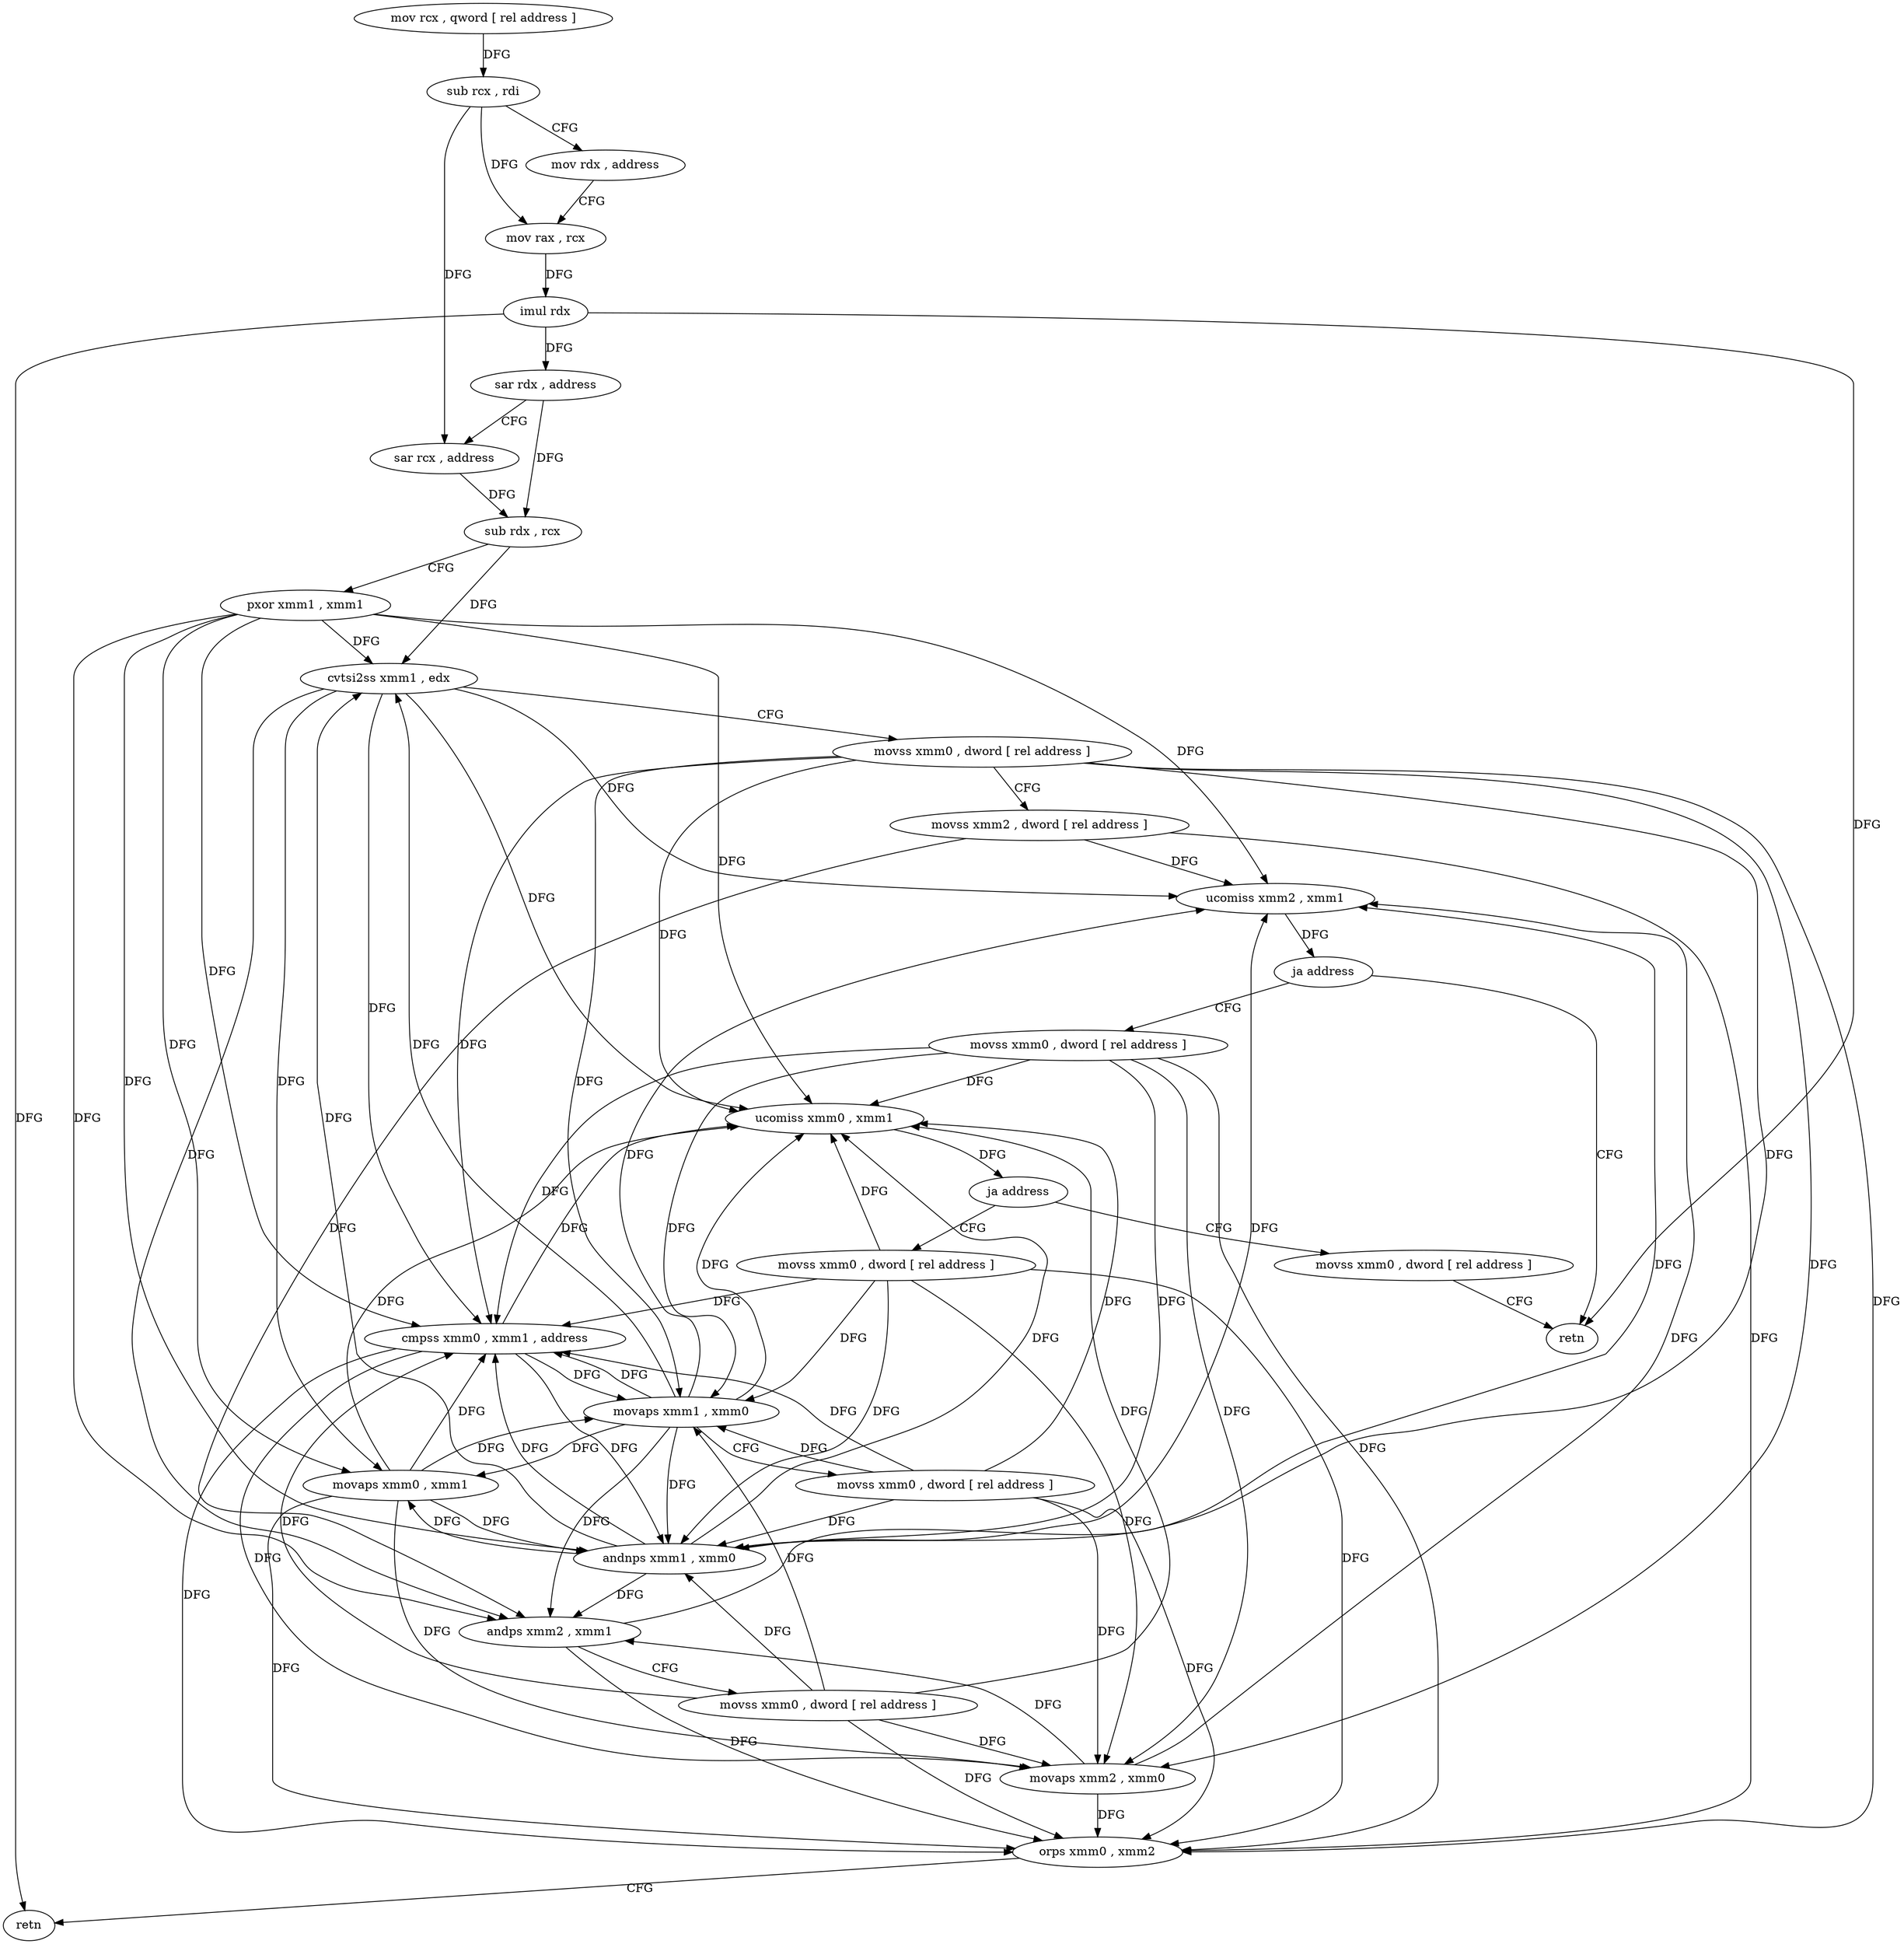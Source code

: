 digraph "func" {
"4241269" [label = "mov rcx , qword [ rel address ]" ]
"4241276" [label = "sub rcx , rdi" ]
"4241279" [label = "mov rdx , address" ]
"4241289" [label = "mov rax , rcx" ]
"4241292" [label = "imul rdx" ]
"4241295" [label = "sar rdx , address" ]
"4241299" [label = "sar rcx , address" ]
"4241303" [label = "sub rdx , rcx" ]
"4241306" [label = "pxor xmm1 , xmm1" ]
"4241310" [label = "cvtsi2ss xmm1 , edx" ]
"4241314" [label = "movss xmm0 , dword [ rel address ]" ]
"4241322" [label = "movss xmm2 , dword [ rel address ]" ]
"4241330" [label = "ucomiss xmm2 , xmm1" ]
"4241333" [label = "ja address" ]
"4241404" [label = "retn" ]
"4241335" [label = "movss xmm0 , dword [ rel address ]" ]
"4241343" [label = "ucomiss xmm0 , xmm1" ]
"4241346" [label = "ja address" ]
"4241396" [label = "movss xmm0 , dword [ rel address ]" ]
"4241348" [label = "movss xmm0 , dword [ rel address ]" ]
"4241356" [label = "cmpss xmm0 , xmm1 , address" ]
"4241361" [label = "movaps xmm1 , xmm0" ]
"4241364" [label = "movss xmm0 , dword [ rel address ]" ]
"4241372" [label = "movaps xmm2 , xmm0" ]
"4241375" [label = "andps xmm2 , xmm1" ]
"4241378" [label = "movss xmm0 , dword [ rel address ]" ]
"4241386" [label = "andnps xmm1 , xmm0" ]
"4241389" [label = "movaps xmm0 , xmm1" ]
"4241392" [label = "orps xmm0 , xmm2" ]
"4241395" [label = "retn" ]
"4241269" -> "4241276" [ label = "DFG" ]
"4241276" -> "4241279" [ label = "CFG" ]
"4241276" -> "4241289" [ label = "DFG" ]
"4241276" -> "4241299" [ label = "DFG" ]
"4241279" -> "4241289" [ label = "CFG" ]
"4241289" -> "4241292" [ label = "DFG" ]
"4241292" -> "4241295" [ label = "DFG" ]
"4241292" -> "4241404" [ label = "DFG" ]
"4241292" -> "4241395" [ label = "DFG" ]
"4241295" -> "4241299" [ label = "CFG" ]
"4241295" -> "4241303" [ label = "DFG" ]
"4241299" -> "4241303" [ label = "DFG" ]
"4241303" -> "4241306" [ label = "CFG" ]
"4241303" -> "4241310" [ label = "DFG" ]
"4241306" -> "4241310" [ label = "DFG" ]
"4241306" -> "4241330" [ label = "DFG" ]
"4241306" -> "4241343" [ label = "DFG" ]
"4241306" -> "4241356" [ label = "DFG" ]
"4241306" -> "4241375" [ label = "DFG" ]
"4241306" -> "4241386" [ label = "DFG" ]
"4241306" -> "4241389" [ label = "DFG" ]
"4241310" -> "4241314" [ label = "CFG" ]
"4241310" -> "4241330" [ label = "DFG" ]
"4241310" -> "4241343" [ label = "DFG" ]
"4241310" -> "4241356" [ label = "DFG" ]
"4241310" -> "4241375" [ label = "DFG" ]
"4241310" -> "4241389" [ label = "DFG" ]
"4241314" -> "4241322" [ label = "CFG" ]
"4241314" -> "4241343" [ label = "DFG" ]
"4241314" -> "4241356" [ label = "DFG" ]
"4241314" -> "4241361" [ label = "DFG" ]
"4241314" -> "4241372" [ label = "DFG" ]
"4241314" -> "4241386" [ label = "DFG" ]
"4241314" -> "4241392" [ label = "DFG" ]
"4241322" -> "4241330" [ label = "DFG" ]
"4241322" -> "4241375" [ label = "DFG" ]
"4241322" -> "4241392" [ label = "DFG" ]
"4241330" -> "4241333" [ label = "DFG" ]
"4241333" -> "4241404" [ label = "CFG" ]
"4241333" -> "4241335" [ label = "CFG" ]
"4241335" -> "4241343" [ label = "DFG" ]
"4241335" -> "4241356" [ label = "DFG" ]
"4241335" -> "4241361" [ label = "DFG" ]
"4241335" -> "4241372" [ label = "DFG" ]
"4241335" -> "4241386" [ label = "DFG" ]
"4241335" -> "4241392" [ label = "DFG" ]
"4241343" -> "4241346" [ label = "DFG" ]
"4241346" -> "4241396" [ label = "CFG" ]
"4241346" -> "4241348" [ label = "CFG" ]
"4241396" -> "4241404" [ label = "CFG" ]
"4241348" -> "4241356" [ label = "DFG" ]
"4241348" -> "4241343" [ label = "DFG" ]
"4241348" -> "4241361" [ label = "DFG" ]
"4241348" -> "4241372" [ label = "DFG" ]
"4241348" -> "4241386" [ label = "DFG" ]
"4241348" -> "4241392" [ label = "DFG" ]
"4241356" -> "4241361" [ label = "DFG" ]
"4241356" -> "4241343" [ label = "DFG" ]
"4241356" -> "4241372" [ label = "DFG" ]
"4241356" -> "4241386" [ label = "DFG" ]
"4241356" -> "4241392" [ label = "DFG" ]
"4241361" -> "4241364" [ label = "CFG" ]
"4241361" -> "4241330" [ label = "DFG" ]
"4241361" -> "4241343" [ label = "DFG" ]
"4241361" -> "4241356" [ label = "DFG" ]
"4241361" -> "4241310" [ label = "DFG" ]
"4241361" -> "4241375" [ label = "DFG" ]
"4241361" -> "4241386" [ label = "DFG" ]
"4241361" -> "4241389" [ label = "DFG" ]
"4241364" -> "4241372" [ label = "DFG" ]
"4241364" -> "4241361" [ label = "DFG" ]
"4241364" -> "4241343" [ label = "DFG" ]
"4241364" -> "4241356" [ label = "DFG" ]
"4241364" -> "4241386" [ label = "DFG" ]
"4241364" -> "4241392" [ label = "DFG" ]
"4241372" -> "4241375" [ label = "DFG" ]
"4241372" -> "4241330" [ label = "DFG" ]
"4241372" -> "4241392" [ label = "DFG" ]
"4241375" -> "4241378" [ label = "CFG" ]
"4241375" -> "4241330" [ label = "DFG" ]
"4241375" -> "4241392" [ label = "DFG" ]
"4241378" -> "4241386" [ label = "DFG" ]
"4241378" -> "4241361" [ label = "DFG" ]
"4241378" -> "4241372" [ label = "DFG" ]
"4241378" -> "4241343" [ label = "DFG" ]
"4241378" -> "4241356" [ label = "DFG" ]
"4241378" -> "4241392" [ label = "DFG" ]
"4241386" -> "4241389" [ label = "DFG" ]
"4241386" -> "4241330" [ label = "DFG" ]
"4241386" -> "4241343" [ label = "DFG" ]
"4241386" -> "4241356" [ label = "DFG" ]
"4241386" -> "4241375" [ label = "DFG" ]
"4241386" -> "4241310" [ label = "DFG" ]
"4241389" -> "4241392" [ label = "DFG" ]
"4241389" -> "4241361" [ label = "DFG" ]
"4241389" -> "4241372" [ label = "DFG" ]
"4241389" -> "4241386" [ label = "DFG" ]
"4241389" -> "4241343" [ label = "DFG" ]
"4241389" -> "4241356" [ label = "DFG" ]
"4241392" -> "4241395" [ label = "CFG" ]
}
